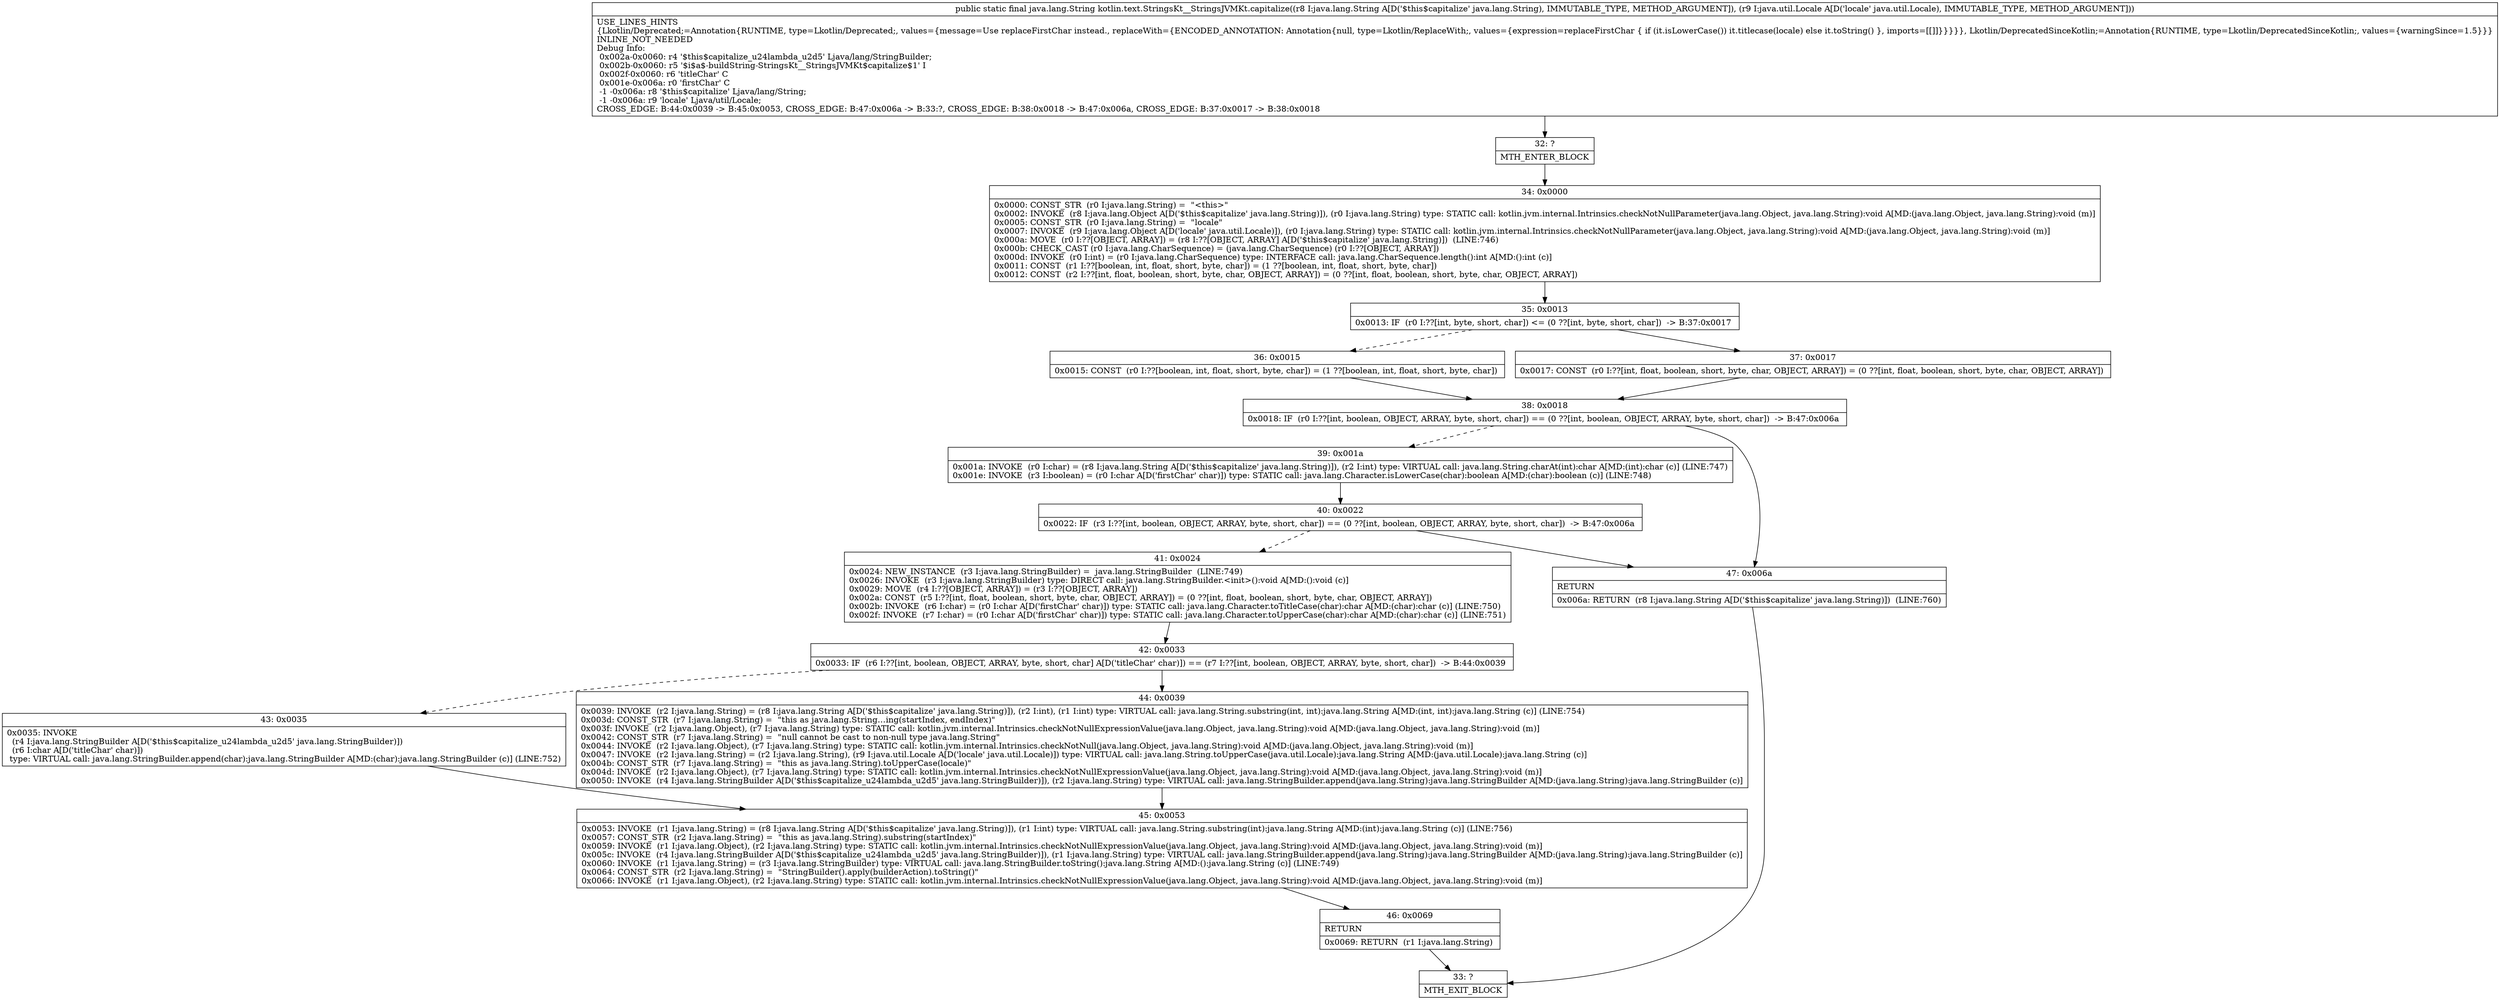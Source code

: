 digraph "CFG forkotlin.text.StringsKt__StringsJVMKt.capitalize(Ljava\/lang\/String;Ljava\/util\/Locale;)Ljava\/lang\/String;" {
Node_32 [shape=record,label="{32\:\ ?|MTH_ENTER_BLOCK\l}"];
Node_34 [shape=record,label="{34\:\ 0x0000|0x0000: CONST_STR  (r0 I:java.lang.String) =  \"\<this\>\" \l0x0002: INVOKE  (r8 I:java.lang.Object A[D('$this$capitalize' java.lang.String)]), (r0 I:java.lang.String) type: STATIC call: kotlin.jvm.internal.Intrinsics.checkNotNullParameter(java.lang.Object, java.lang.String):void A[MD:(java.lang.Object, java.lang.String):void (m)]\l0x0005: CONST_STR  (r0 I:java.lang.String) =  \"locale\" \l0x0007: INVOKE  (r9 I:java.lang.Object A[D('locale' java.util.Locale)]), (r0 I:java.lang.String) type: STATIC call: kotlin.jvm.internal.Intrinsics.checkNotNullParameter(java.lang.Object, java.lang.String):void A[MD:(java.lang.Object, java.lang.String):void (m)]\l0x000a: MOVE  (r0 I:??[OBJECT, ARRAY]) = (r8 I:??[OBJECT, ARRAY] A[D('$this$capitalize' java.lang.String)])  (LINE:746)\l0x000b: CHECK_CAST (r0 I:java.lang.CharSequence) = (java.lang.CharSequence) (r0 I:??[OBJECT, ARRAY]) \l0x000d: INVOKE  (r0 I:int) = (r0 I:java.lang.CharSequence) type: INTERFACE call: java.lang.CharSequence.length():int A[MD:():int (c)]\l0x0011: CONST  (r1 I:??[boolean, int, float, short, byte, char]) = (1 ??[boolean, int, float, short, byte, char]) \l0x0012: CONST  (r2 I:??[int, float, boolean, short, byte, char, OBJECT, ARRAY]) = (0 ??[int, float, boolean, short, byte, char, OBJECT, ARRAY]) \l}"];
Node_35 [shape=record,label="{35\:\ 0x0013|0x0013: IF  (r0 I:??[int, byte, short, char]) \<= (0 ??[int, byte, short, char])  \-\> B:37:0x0017 \l}"];
Node_36 [shape=record,label="{36\:\ 0x0015|0x0015: CONST  (r0 I:??[boolean, int, float, short, byte, char]) = (1 ??[boolean, int, float, short, byte, char]) \l}"];
Node_38 [shape=record,label="{38\:\ 0x0018|0x0018: IF  (r0 I:??[int, boolean, OBJECT, ARRAY, byte, short, char]) == (0 ??[int, boolean, OBJECT, ARRAY, byte, short, char])  \-\> B:47:0x006a \l}"];
Node_39 [shape=record,label="{39\:\ 0x001a|0x001a: INVOKE  (r0 I:char) = (r8 I:java.lang.String A[D('$this$capitalize' java.lang.String)]), (r2 I:int) type: VIRTUAL call: java.lang.String.charAt(int):char A[MD:(int):char (c)] (LINE:747)\l0x001e: INVOKE  (r3 I:boolean) = (r0 I:char A[D('firstChar' char)]) type: STATIC call: java.lang.Character.isLowerCase(char):boolean A[MD:(char):boolean (c)] (LINE:748)\l}"];
Node_40 [shape=record,label="{40\:\ 0x0022|0x0022: IF  (r3 I:??[int, boolean, OBJECT, ARRAY, byte, short, char]) == (0 ??[int, boolean, OBJECT, ARRAY, byte, short, char])  \-\> B:47:0x006a \l}"];
Node_41 [shape=record,label="{41\:\ 0x0024|0x0024: NEW_INSTANCE  (r3 I:java.lang.StringBuilder) =  java.lang.StringBuilder  (LINE:749)\l0x0026: INVOKE  (r3 I:java.lang.StringBuilder) type: DIRECT call: java.lang.StringBuilder.\<init\>():void A[MD:():void (c)]\l0x0029: MOVE  (r4 I:??[OBJECT, ARRAY]) = (r3 I:??[OBJECT, ARRAY]) \l0x002a: CONST  (r5 I:??[int, float, boolean, short, byte, char, OBJECT, ARRAY]) = (0 ??[int, float, boolean, short, byte, char, OBJECT, ARRAY]) \l0x002b: INVOKE  (r6 I:char) = (r0 I:char A[D('firstChar' char)]) type: STATIC call: java.lang.Character.toTitleCase(char):char A[MD:(char):char (c)] (LINE:750)\l0x002f: INVOKE  (r7 I:char) = (r0 I:char A[D('firstChar' char)]) type: STATIC call: java.lang.Character.toUpperCase(char):char A[MD:(char):char (c)] (LINE:751)\l}"];
Node_42 [shape=record,label="{42\:\ 0x0033|0x0033: IF  (r6 I:??[int, boolean, OBJECT, ARRAY, byte, short, char] A[D('titleChar' char)]) == (r7 I:??[int, boolean, OBJECT, ARRAY, byte, short, char])  \-\> B:44:0x0039 \l}"];
Node_43 [shape=record,label="{43\:\ 0x0035|0x0035: INVOKE  \l  (r4 I:java.lang.StringBuilder A[D('$this$capitalize_u24lambda_u2d5' java.lang.StringBuilder)])\l  (r6 I:char A[D('titleChar' char)])\l type: VIRTUAL call: java.lang.StringBuilder.append(char):java.lang.StringBuilder A[MD:(char):java.lang.StringBuilder (c)] (LINE:752)\l}"];
Node_45 [shape=record,label="{45\:\ 0x0053|0x0053: INVOKE  (r1 I:java.lang.String) = (r8 I:java.lang.String A[D('$this$capitalize' java.lang.String)]), (r1 I:int) type: VIRTUAL call: java.lang.String.substring(int):java.lang.String A[MD:(int):java.lang.String (c)] (LINE:756)\l0x0057: CONST_STR  (r2 I:java.lang.String) =  \"this as java.lang.String).substring(startIndex)\" \l0x0059: INVOKE  (r1 I:java.lang.Object), (r2 I:java.lang.String) type: STATIC call: kotlin.jvm.internal.Intrinsics.checkNotNullExpressionValue(java.lang.Object, java.lang.String):void A[MD:(java.lang.Object, java.lang.String):void (m)]\l0x005c: INVOKE  (r4 I:java.lang.StringBuilder A[D('$this$capitalize_u24lambda_u2d5' java.lang.StringBuilder)]), (r1 I:java.lang.String) type: VIRTUAL call: java.lang.StringBuilder.append(java.lang.String):java.lang.StringBuilder A[MD:(java.lang.String):java.lang.StringBuilder (c)]\l0x0060: INVOKE  (r1 I:java.lang.String) = (r3 I:java.lang.StringBuilder) type: VIRTUAL call: java.lang.StringBuilder.toString():java.lang.String A[MD:():java.lang.String (c)] (LINE:749)\l0x0064: CONST_STR  (r2 I:java.lang.String) =  \"StringBuilder().apply(builderAction).toString()\" \l0x0066: INVOKE  (r1 I:java.lang.Object), (r2 I:java.lang.String) type: STATIC call: kotlin.jvm.internal.Intrinsics.checkNotNullExpressionValue(java.lang.Object, java.lang.String):void A[MD:(java.lang.Object, java.lang.String):void (m)]\l}"];
Node_46 [shape=record,label="{46\:\ 0x0069|RETURN\l|0x0069: RETURN  (r1 I:java.lang.String) \l}"];
Node_33 [shape=record,label="{33\:\ ?|MTH_EXIT_BLOCK\l}"];
Node_44 [shape=record,label="{44\:\ 0x0039|0x0039: INVOKE  (r2 I:java.lang.String) = (r8 I:java.lang.String A[D('$this$capitalize' java.lang.String)]), (r2 I:int), (r1 I:int) type: VIRTUAL call: java.lang.String.substring(int, int):java.lang.String A[MD:(int, int):java.lang.String (c)] (LINE:754)\l0x003d: CONST_STR  (r7 I:java.lang.String) =  \"this as java.lang.String…ing(startIndex, endIndex)\" \l0x003f: INVOKE  (r2 I:java.lang.Object), (r7 I:java.lang.String) type: STATIC call: kotlin.jvm.internal.Intrinsics.checkNotNullExpressionValue(java.lang.Object, java.lang.String):void A[MD:(java.lang.Object, java.lang.String):void (m)]\l0x0042: CONST_STR  (r7 I:java.lang.String) =  \"null cannot be cast to non\-null type java.lang.String\" \l0x0044: INVOKE  (r2 I:java.lang.Object), (r7 I:java.lang.String) type: STATIC call: kotlin.jvm.internal.Intrinsics.checkNotNull(java.lang.Object, java.lang.String):void A[MD:(java.lang.Object, java.lang.String):void (m)]\l0x0047: INVOKE  (r2 I:java.lang.String) = (r2 I:java.lang.String), (r9 I:java.util.Locale A[D('locale' java.util.Locale)]) type: VIRTUAL call: java.lang.String.toUpperCase(java.util.Locale):java.lang.String A[MD:(java.util.Locale):java.lang.String (c)]\l0x004b: CONST_STR  (r7 I:java.lang.String) =  \"this as java.lang.String).toUpperCase(locale)\" \l0x004d: INVOKE  (r2 I:java.lang.Object), (r7 I:java.lang.String) type: STATIC call: kotlin.jvm.internal.Intrinsics.checkNotNullExpressionValue(java.lang.Object, java.lang.String):void A[MD:(java.lang.Object, java.lang.String):void (m)]\l0x0050: INVOKE  (r4 I:java.lang.StringBuilder A[D('$this$capitalize_u24lambda_u2d5' java.lang.StringBuilder)]), (r2 I:java.lang.String) type: VIRTUAL call: java.lang.StringBuilder.append(java.lang.String):java.lang.StringBuilder A[MD:(java.lang.String):java.lang.StringBuilder (c)]\l}"];
Node_47 [shape=record,label="{47\:\ 0x006a|RETURN\l|0x006a: RETURN  (r8 I:java.lang.String A[D('$this$capitalize' java.lang.String)])  (LINE:760)\l}"];
Node_37 [shape=record,label="{37\:\ 0x0017|0x0017: CONST  (r0 I:??[int, float, boolean, short, byte, char, OBJECT, ARRAY]) = (0 ??[int, float, boolean, short, byte, char, OBJECT, ARRAY]) \l}"];
MethodNode[shape=record,label="{public static final java.lang.String kotlin.text.StringsKt__StringsJVMKt.capitalize((r8 I:java.lang.String A[D('$this$capitalize' java.lang.String), IMMUTABLE_TYPE, METHOD_ARGUMENT]), (r9 I:java.util.Locale A[D('locale' java.util.Locale), IMMUTABLE_TYPE, METHOD_ARGUMENT]))  | USE_LINES_HINTS\l\{Lkotlin\/Deprecated;=Annotation\{RUNTIME, type=Lkotlin\/Deprecated;, values=\{message=Use replaceFirstChar instead., replaceWith=\{ENCODED_ANNOTATION: Annotation\{null, type=Lkotlin\/ReplaceWith;, values=\{expression=replaceFirstChar \{ if (it.isLowerCase()) it.titlecase(locale) else it.toString() \}, imports=[[]]\}\}\}\}\}, Lkotlin\/DeprecatedSinceKotlin;=Annotation\{RUNTIME, type=Lkotlin\/DeprecatedSinceKotlin;, values=\{warningSince=1.5\}\}\}\lINLINE_NOT_NEEDED\lDebug Info:\l  0x002a\-0x0060: r4 '$this$capitalize_u24lambda_u2d5' Ljava\/lang\/StringBuilder;\l  0x002b\-0x0060: r5 '$i$a$\-buildString\-StringsKt__StringsJVMKt$capitalize$1' I\l  0x002f\-0x0060: r6 'titleChar' C\l  0x001e\-0x006a: r0 'firstChar' C\l  \-1 \-0x006a: r8 '$this$capitalize' Ljava\/lang\/String;\l  \-1 \-0x006a: r9 'locale' Ljava\/util\/Locale;\lCROSS_EDGE: B:44:0x0039 \-\> B:45:0x0053, CROSS_EDGE: B:47:0x006a \-\> B:33:?, CROSS_EDGE: B:38:0x0018 \-\> B:47:0x006a, CROSS_EDGE: B:37:0x0017 \-\> B:38:0x0018\l}"];
MethodNode -> Node_32;Node_32 -> Node_34;
Node_34 -> Node_35;
Node_35 -> Node_36[style=dashed];
Node_35 -> Node_37;
Node_36 -> Node_38;
Node_38 -> Node_39[style=dashed];
Node_38 -> Node_47;
Node_39 -> Node_40;
Node_40 -> Node_41[style=dashed];
Node_40 -> Node_47;
Node_41 -> Node_42;
Node_42 -> Node_43[style=dashed];
Node_42 -> Node_44;
Node_43 -> Node_45;
Node_45 -> Node_46;
Node_46 -> Node_33;
Node_44 -> Node_45;
Node_47 -> Node_33;
Node_37 -> Node_38;
}

